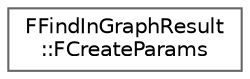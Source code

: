 digraph "Graphical Class Hierarchy"
{
 // INTERACTIVE_SVG=YES
 // LATEX_PDF_SIZE
  bgcolor="transparent";
  edge [fontname=Helvetica,fontsize=10,labelfontname=Helvetica,labelfontsize=10];
  node [fontname=Helvetica,fontsize=10,shape=box,height=0.2,width=0.4];
  rankdir="LR";
  Node0 [id="Node000000",label="FFindInGraphResult\l::FCreateParams",height=0.2,width=0.4,color="grey40", fillcolor="white", style="filled",URL="$d9/d1a/structFFindInGraphResult_1_1FCreateParams.html",tooltip=" "];
}
